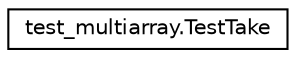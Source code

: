 digraph "Graphical Class Hierarchy"
{
 // LATEX_PDF_SIZE
  edge [fontname="Helvetica",fontsize="10",labelfontname="Helvetica",labelfontsize="10"];
  node [fontname="Helvetica",fontsize="10",shape=record];
  rankdir="LR";
  Node0 [label="test_multiarray.TestTake",height=0.2,width=0.4,color="black", fillcolor="white", style="filled",URL="$classtest__multiarray_1_1TestTake.html",tooltip=" "];
}
